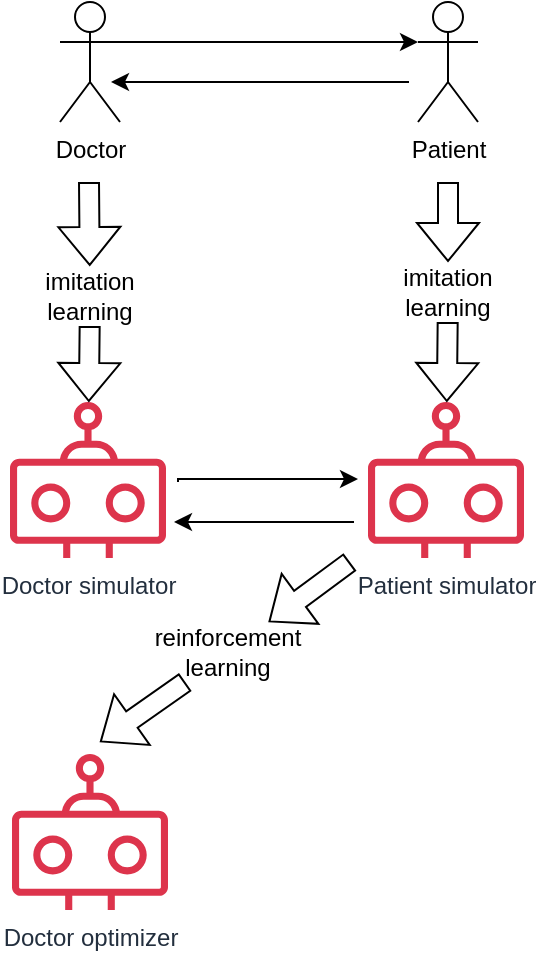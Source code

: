 <mxfile version="26.0.15">
  <diagram name="Page-1" id="HrHMyIfGSHC_NpaYxOu3">
    <mxGraphModel dx="1242" dy="507" grid="1" gridSize="10" guides="1" tooltips="1" connect="1" arrows="1" fold="1" page="1" pageScale="1" pageWidth="827" pageHeight="1169" math="0" shadow="0">
      <root>
        <mxCell id="0" />
        <mxCell id="1" parent="0" />
        <mxCell id="_KREckL8SFvISsX__LVS-10" style="edgeStyle=orthogonalEdgeStyle;rounded=0;orthogonalLoop=1;jettySize=auto;html=1;" edge="1" parent="1" source="_KREckL8SFvISsX__LVS-1" target="_KREckL8SFvISsX__LVS-2">
          <mxGeometry relative="1" as="geometry">
            <Array as="points">
              <mxPoint x="330" y="190" />
              <mxPoint x="330" y="190" />
            </Array>
          </mxGeometry>
        </mxCell>
        <mxCell id="_KREckL8SFvISsX__LVS-1" value="Doctor" style="shape=umlActor;verticalLabelPosition=bottom;verticalAlign=top;html=1;outlineConnect=0;" vertex="1" parent="1">
          <mxGeometry x="220" y="170" width="30" height="60" as="geometry" />
        </mxCell>
        <mxCell id="_KREckL8SFvISsX__LVS-11" style="edgeStyle=orthogonalEdgeStyle;rounded=0;orthogonalLoop=1;jettySize=auto;html=1;" edge="1" parent="1">
          <mxGeometry relative="1" as="geometry">
            <mxPoint x="394.5" y="210" as="sourcePoint" />
            <mxPoint x="245.5" y="210" as="targetPoint" />
          </mxGeometry>
        </mxCell>
        <mxCell id="_KREckL8SFvISsX__LVS-2" value="Patient" style="shape=umlActor;verticalLabelPosition=bottom;verticalAlign=top;html=1;outlineConnect=0;" vertex="1" parent="1">
          <mxGeometry x="399" y="170" width="30" height="60" as="geometry" />
        </mxCell>
        <mxCell id="_KREckL8SFvISsX__LVS-12" value="Patient simulator" style="sketch=0;outlineConnect=0;fontColor=#232F3E;gradientColor=none;fillColor=#DD344C;strokeColor=none;dashed=0;verticalLabelPosition=bottom;verticalAlign=top;align=center;html=1;fontSize=12;fontStyle=0;aspect=fixed;pointerEvents=1;shape=mxgraph.aws4.waf_bot;" vertex="1" parent="1">
          <mxGeometry x="374" y="370" width="78" height="78" as="geometry" />
        </mxCell>
        <mxCell id="_KREckL8SFvISsX__LVS-13" value="Doctor simulator" style="sketch=0;outlineConnect=0;fontColor=#232F3E;gradientColor=none;fillColor=#DD344C;strokeColor=none;dashed=0;verticalLabelPosition=bottom;verticalAlign=top;align=center;html=1;fontSize=12;fontStyle=0;aspect=fixed;pointerEvents=1;shape=mxgraph.aws4.waf_bot;" vertex="1" parent="1">
          <mxGeometry x="195" y="370" width="78" height="78" as="geometry" />
        </mxCell>
        <mxCell id="_KREckL8SFvISsX__LVS-15" style="edgeStyle=orthogonalEdgeStyle;rounded=0;orthogonalLoop=1;jettySize=auto;html=1;" edge="1" parent="1">
          <mxGeometry relative="1" as="geometry">
            <mxPoint x="279" y="410" as="sourcePoint" />
            <mxPoint x="369" y="408.5" as="targetPoint" />
            <Array as="points">
              <mxPoint x="329" y="408.5" />
              <mxPoint x="329" y="408.5" />
            </Array>
          </mxGeometry>
        </mxCell>
        <mxCell id="_KREckL8SFvISsX__LVS-16" style="edgeStyle=orthogonalEdgeStyle;rounded=0;orthogonalLoop=1;jettySize=auto;html=1;" edge="1" parent="1">
          <mxGeometry relative="1" as="geometry">
            <mxPoint x="317" y="430" as="sourcePoint" />
            <mxPoint x="277" y="430" as="targetPoint" />
            <Array as="points">
              <mxPoint x="367" y="430" />
              <mxPoint x="367" y="430" />
            </Array>
          </mxGeometry>
        </mxCell>
        <mxCell id="_KREckL8SFvISsX__LVS-17" value="" style="shape=flexArrow;endArrow=classic;html=1;rounded=0;" edge="1" parent="1" source="_KREckL8SFvISsX__LVS-19" target="_KREckL8SFvISsX__LVS-12">
          <mxGeometry width="50" height="50" relative="1" as="geometry">
            <mxPoint x="414" y="260" as="sourcePoint" />
            <mxPoint x="414" y="330" as="targetPoint" />
          </mxGeometry>
        </mxCell>
        <mxCell id="_KREckL8SFvISsX__LVS-18" value="" style="shape=flexArrow;endArrow=classic;html=1;rounded=0;" edge="1" parent="1" source="_KREckL8SFvISsX__LVS-20" target="_KREckL8SFvISsX__LVS-13">
          <mxGeometry width="50" height="50" relative="1" as="geometry">
            <mxPoint x="234.5" y="260" as="sourcePoint" />
            <mxPoint x="234.5" y="330" as="targetPoint" />
          </mxGeometry>
        </mxCell>
        <mxCell id="_KREckL8SFvISsX__LVS-21" value="" style="shape=flexArrow;endArrow=classic;html=1;rounded=0;" edge="1" parent="1" source="_KREckL8SFvISsX__LVS-23">
          <mxGeometry width="50" height="50" relative="1" as="geometry">
            <mxPoint x="365" y="450" as="sourcePoint" />
            <mxPoint x="240" y="540" as="targetPoint" />
          </mxGeometry>
        </mxCell>
        <mxCell id="_KREckL8SFvISsX__LVS-22" value="Doctor optimizer" style="sketch=0;outlineConnect=0;fontColor=#232F3E;gradientColor=none;fillColor=#DD344C;strokeColor=none;dashed=0;verticalLabelPosition=bottom;verticalAlign=top;align=center;html=1;fontSize=12;fontStyle=0;aspect=fixed;pointerEvents=1;shape=mxgraph.aws4.waf_bot;" vertex="1" parent="1">
          <mxGeometry x="196" y="546" width="78" height="78" as="geometry" />
        </mxCell>
        <mxCell id="_KREckL8SFvISsX__LVS-25" value="" style="shape=flexArrow;endArrow=classic;html=1;rounded=0;" edge="1" parent="1" target="_KREckL8SFvISsX__LVS-23">
          <mxGeometry width="50" height="50" relative="1" as="geometry">
            <mxPoint x="365" y="450" as="sourcePoint" />
            <mxPoint x="280" y="520" as="targetPoint" />
          </mxGeometry>
        </mxCell>
        <mxCell id="_KREckL8SFvISsX__LVS-23" value="reinforcement learning" style="text;html=1;align=center;verticalAlign=middle;whiteSpace=wrap;rounded=0;" vertex="1" parent="1">
          <mxGeometry x="274" y="480" width="60" height="30" as="geometry" />
        </mxCell>
        <mxCell id="_KREckL8SFvISsX__LVS-26" value="" style="shape=flexArrow;endArrow=classic;html=1;rounded=0;" edge="1" parent="1" target="_KREckL8SFvISsX__LVS-19">
          <mxGeometry width="50" height="50" relative="1" as="geometry">
            <mxPoint x="414" y="260" as="sourcePoint" />
            <mxPoint x="414" y="330" as="targetPoint" />
          </mxGeometry>
        </mxCell>
        <mxCell id="_KREckL8SFvISsX__LVS-19" value="imitation learning" style="text;html=1;align=center;verticalAlign=middle;whiteSpace=wrap;rounded=0;" vertex="1" parent="1">
          <mxGeometry x="384" y="300" width="60" height="30" as="geometry" />
        </mxCell>
        <mxCell id="_KREckL8SFvISsX__LVS-27" value="" style="shape=flexArrow;endArrow=classic;html=1;rounded=0;" edge="1" parent="1" target="_KREckL8SFvISsX__LVS-20">
          <mxGeometry width="50" height="50" relative="1" as="geometry">
            <mxPoint x="234.5" y="260" as="sourcePoint" />
            <mxPoint x="234.5" y="330" as="targetPoint" />
          </mxGeometry>
        </mxCell>
        <mxCell id="_KREckL8SFvISsX__LVS-20" value="imitation learning" style="text;html=1;align=center;verticalAlign=middle;whiteSpace=wrap;rounded=0;" vertex="1" parent="1">
          <mxGeometry x="205" y="302" width="60" height="30" as="geometry" />
        </mxCell>
      </root>
    </mxGraphModel>
  </diagram>
</mxfile>
